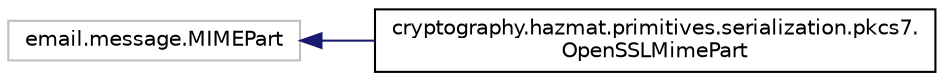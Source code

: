 digraph "Graphical Class Hierarchy"
{
 // LATEX_PDF_SIZE
  edge [fontname="Helvetica",fontsize="10",labelfontname="Helvetica",labelfontsize="10"];
  node [fontname="Helvetica",fontsize="10",shape=record];
  rankdir="LR";
  Node9235 [label="email.message.MIMEPart",height=0.2,width=0.4,color="grey75", fillcolor="white", style="filled",tooltip=" "];
  Node9235 -> Node0 [dir="back",color="midnightblue",fontsize="10",style="solid",fontname="Helvetica"];
  Node0 [label="cryptography.hazmat.primitives.serialization.pkcs7.\lOpenSSLMimePart",height=0.2,width=0.4,color="black", fillcolor="white", style="filled",URL="$classcryptography_1_1hazmat_1_1primitives_1_1serialization_1_1pkcs7_1_1OpenSSLMimePart.html",tooltip=" "];
}
